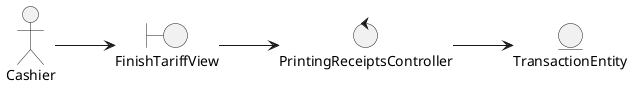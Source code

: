 @startuml
left to right direction

'--- Classes definition ---
actor Cashier

boundary FinishTariffView

entity TransactionEntity

control PrintingReceiptsController


'--- Actor relations ---
Cashier --> FinishTariffView

'--- Views relations ---

FinishTariffView --> PrintingReceiptsController

'--- Controllers relations ---

PrintingReceiptsController --> TransactionEntity
'--- Entity relations ---

@enduml